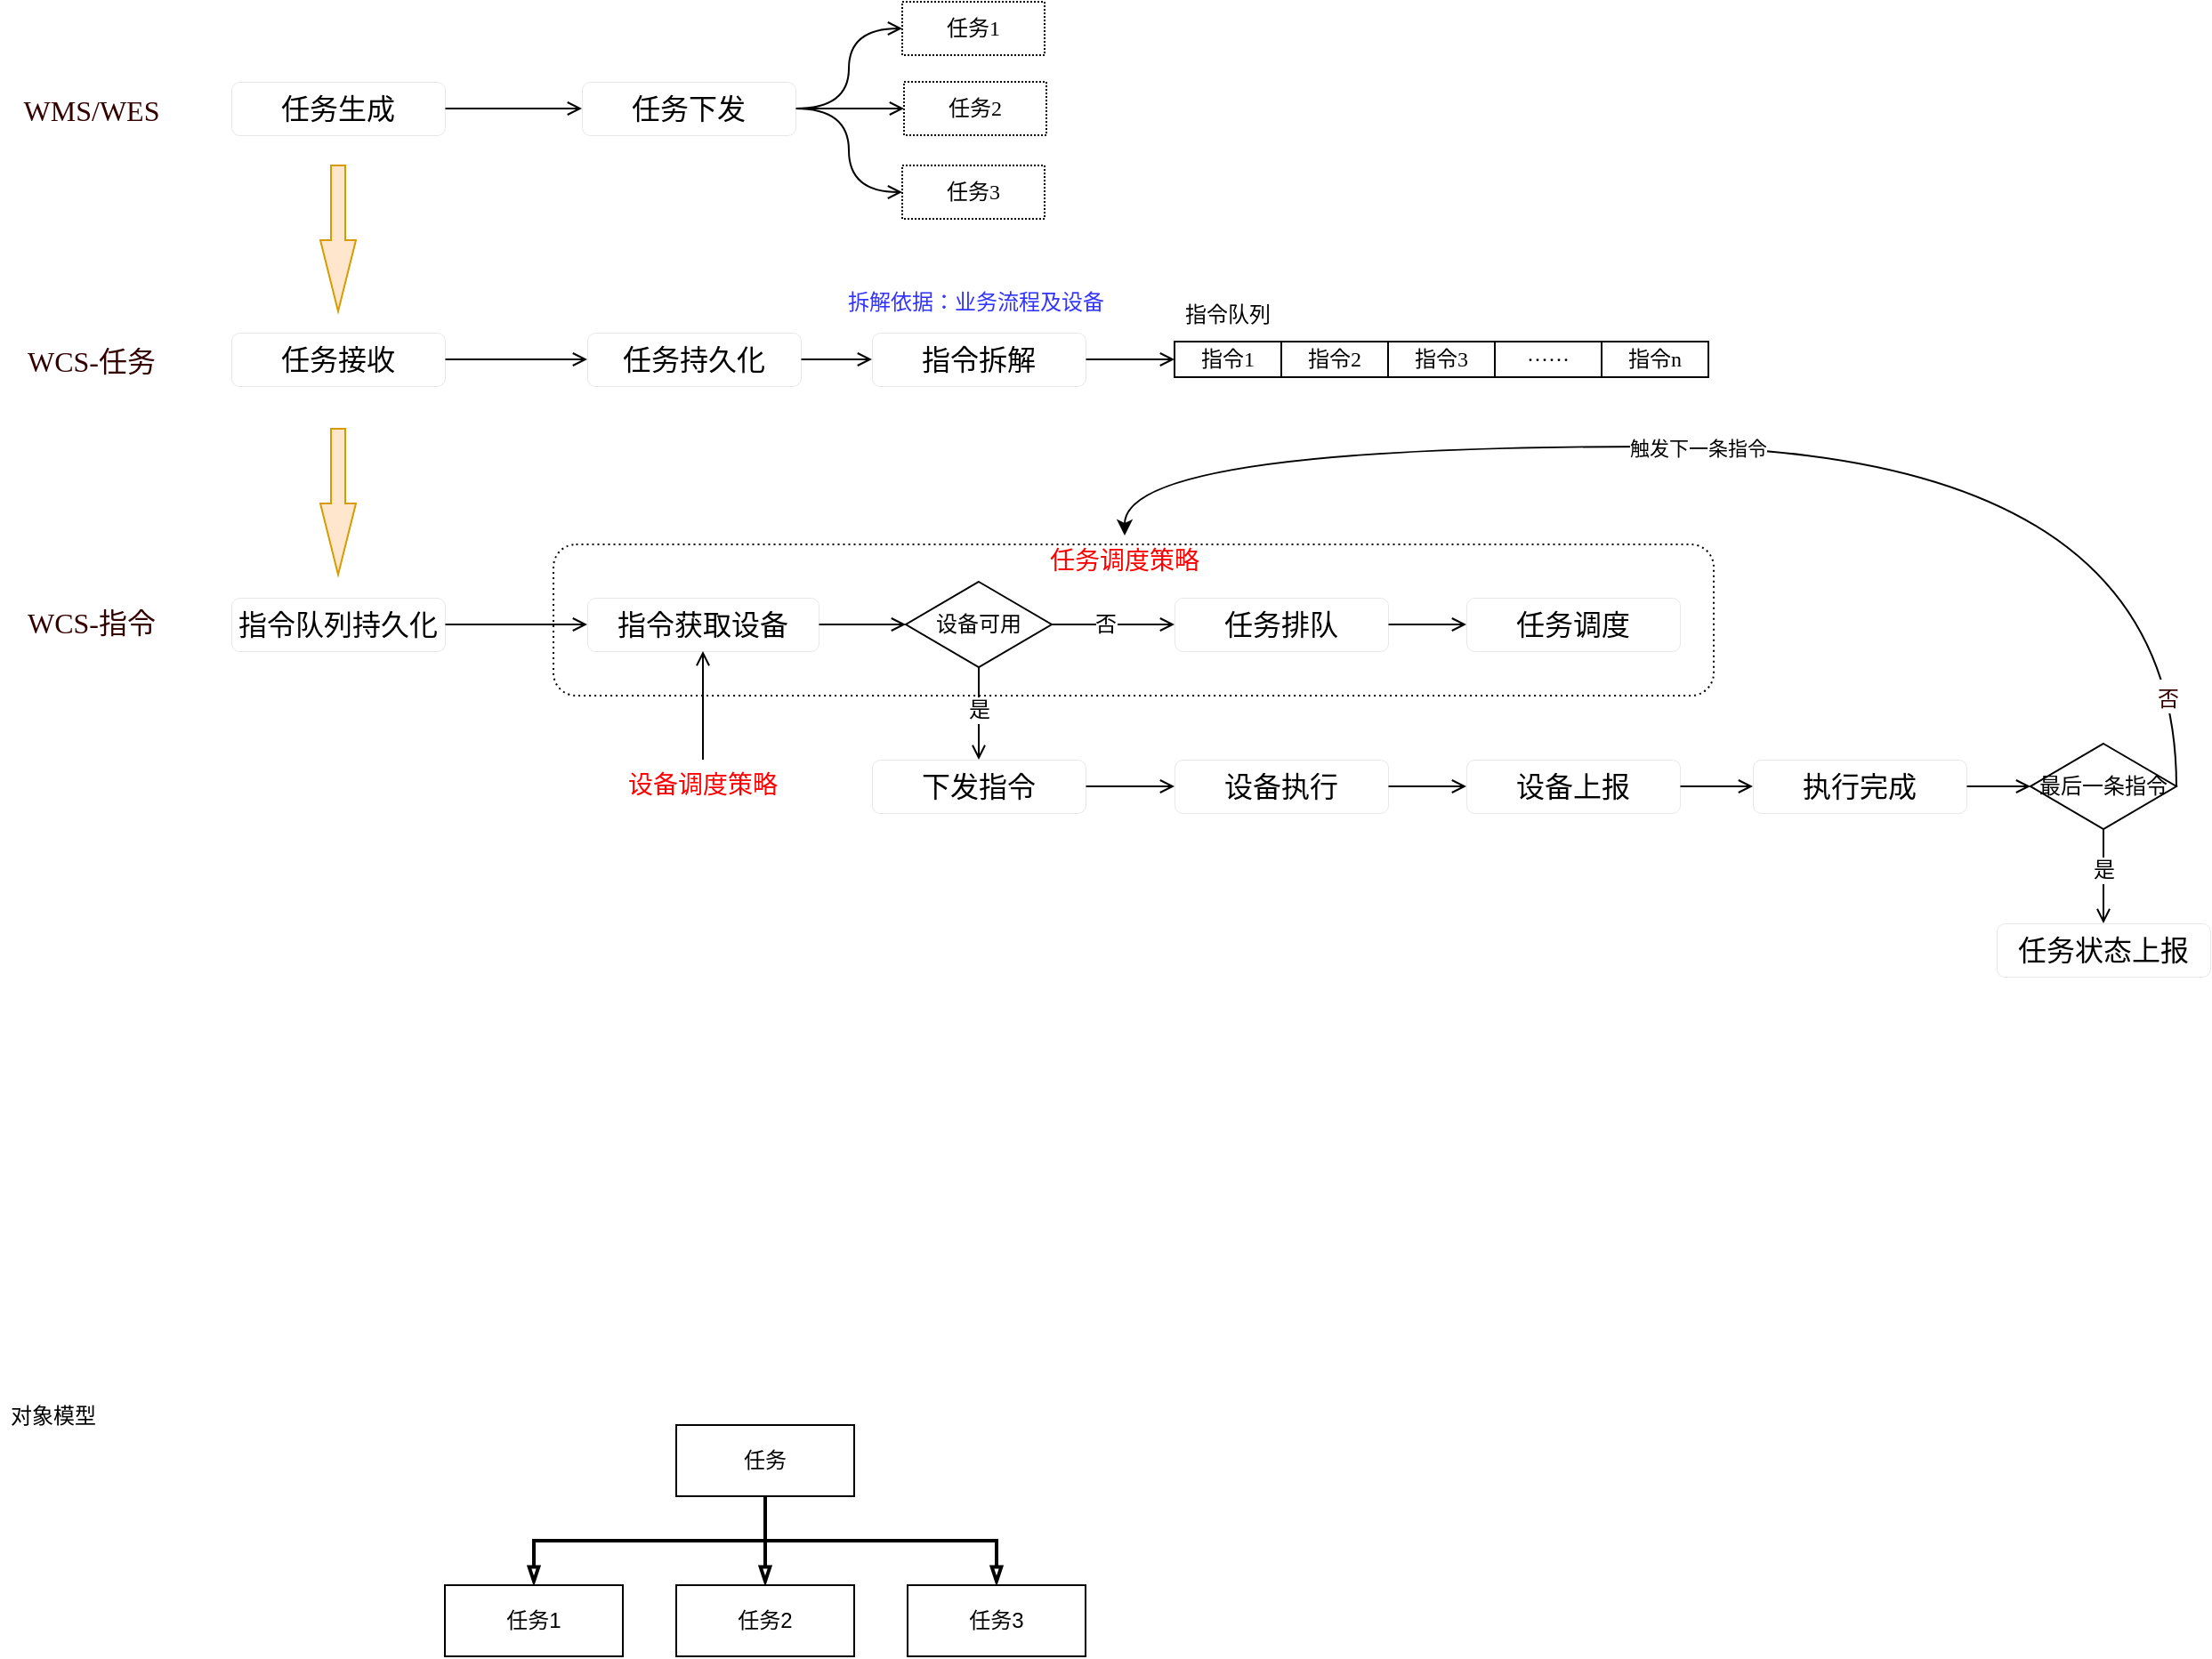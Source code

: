 <mxfile version="20.7.4" type="github">
  <diagram name="Page-1" id="edf60f1a-56cd-e834-aa8a-f176f3a09ee4">
    <mxGraphModel dx="2234" dy="803" grid="1" gridSize="10" guides="1" tooltips="1" connect="1" arrows="1" fold="1" page="0" pageScale="1" pageWidth="1100" pageHeight="850" background="none" math="0" shadow="0">
      <root>
        <mxCell id="0" />
        <mxCell id="1" parent="0" />
        <mxCell id="B9yrI63sCQJKP1Z30c3m-1" value="" style="rounded=1;whiteSpace=wrap;html=1;verticalAlign=middle;strokeWidth=1;fontFamily=Lucida Console;dashed=1;shadow=0;glass=0;dashPattern=1 2;" parent="1" vertex="1">
          <mxGeometry x="-179" y="515" width="652" height="85" as="geometry" />
        </mxCell>
        <mxCell id="B9yrI63sCQJKP1Z30c3m-2" style="edgeStyle=orthogonalEdgeStyle;rounded=0;orthogonalLoop=1;jettySize=auto;html=1;exitX=1;exitY=0.5;exitDx=0;exitDy=0;fontFamily=Lucida Console;fontSize=16;endArrow=open;endFill=0;" parent="1" source="B9yrI63sCQJKP1Z30c3m-3" target="B9yrI63sCQJKP1Z30c3m-7" edge="1">
          <mxGeometry relative="1" as="geometry" />
        </mxCell>
        <mxCell id="B9yrI63sCQJKP1Z30c3m-3" value="&lt;font style=&quot;font-size: 16px;&quot;&gt;任务生成&lt;/font&gt;" style="rounded=1;whiteSpace=wrap;html=1;verticalAlign=middle;strokeWidth=0;fontFamily=Lucida Console;" parent="1" vertex="1">
          <mxGeometry x="-360" y="255" width="120" height="30" as="geometry" />
        </mxCell>
        <mxCell id="B9yrI63sCQJKP1Z30c3m-4" style="edgeStyle=orthogonalEdgeStyle;rounded=0;orthogonalLoop=1;jettySize=auto;html=1;exitX=1;exitY=0.5;exitDx=0;exitDy=0;entryX=0;entryY=0.5;entryDx=0;entryDy=0;fontFamily=Lucida Console;fontSize=12;endArrow=open;endFill=0;curved=1;" parent="1" source="B9yrI63sCQJKP1Z30c3m-7" target="B9yrI63sCQJKP1Z30c3m-8" edge="1">
          <mxGeometry relative="1" as="geometry" />
        </mxCell>
        <mxCell id="B9yrI63sCQJKP1Z30c3m-5" style="edgeStyle=orthogonalEdgeStyle;curved=1;rounded=0;orthogonalLoop=1;jettySize=auto;html=1;exitX=1;exitY=0.5;exitDx=0;exitDy=0;entryX=0;entryY=0.5;entryDx=0;entryDy=0;fontFamily=Lucida Console;fontSize=12;endArrow=open;endFill=0;" parent="1" source="B9yrI63sCQJKP1Z30c3m-7" target="B9yrI63sCQJKP1Z30c3m-9" edge="1">
          <mxGeometry relative="1" as="geometry" />
        </mxCell>
        <mxCell id="B9yrI63sCQJKP1Z30c3m-6" style="edgeStyle=orthogonalEdgeStyle;curved=1;rounded=0;orthogonalLoop=1;jettySize=auto;html=1;exitX=1;exitY=0.5;exitDx=0;exitDy=0;entryX=0;entryY=0.5;entryDx=0;entryDy=0;fontFamily=Lucida Console;fontSize=12;endArrow=open;endFill=0;" parent="1" source="B9yrI63sCQJKP1Z30c3m-7" target="B9yrI63sCQJKP1Z30c3m-10" edge="1">
          <mxGeometry relative="1" as="geometry" />
        </mxCell>
        <mxCell id="B9yrI63sCQJKP1Z30c3m-7" value="&lt;font style=&quot;font-size: 16px;&quot;&gt;任务下发&lt;/font&gt;" style="rounded=1;whiteSpace=wrap;html=1;verticalAlign=middle;strokeWidth=0;fontFamily=Lucida Console;" parent="1" vertex="1">
          <mxGeometry x="-163" y="255" width="120" height="30" as="geometry" />
        </mxCell>
        <mxCell id="B9yrI63sCQJKP1Z30c3m-8" value="&lt;font style=&quot;font-size: 12px;&quot;&gt;任务1&lt;/font&gt;" style="rounded=0;whiteSpace=wrap;html=1;verticalAlign=middle;strokeWidth=1;dashed=1;dashPattern=1 1;fontFamily=Lucida Console;" parent="1" vertex="1">
          <mxGeometry x="17" y="210" width="80" height="30" as="geometry" />
        </mxCell>
        <mxCell id="B9yrI63sCQJKP1Z30c3m-9" value="&lt;font style=&quot;font-size: 12px;&quot;&gt;任务2&lt;/font&gt;" style="rounded=0;whiteSpace=wrap;html=1;verticalAlign=middle;strokeWidth=1;dashed=1;dashPattern=1 1;fontFamily=Lucida Console;" parent="1" vertex="1">
          <mxGeometry x="18" y="255" width="80" height="30" as="geometry" />
        </mxCell>
        <mxCell id="B9yrI63sCQJKP1Z30c3m-10" value="&lt;font style=&quot;font-size: 12px;&quot;&gt;任务3&lt;/font&gt;" style="rounded=0;whiteSpace=wrap;html=1;verticalAlign=middle;strokeWidth=1;dashed=1;dashPattern=1 1;fontFamily=Lucida Console;" parent="1" vertex="1">
          <mxGeometry x="17" y="302" width="80" height="30" as="geometry" />
        </mxCell>
        <mxCell id="B9yrI63sCQJKP1Z30c3m-11" style="edgeStyle=orthogonalEdgeStyle;curved=1;rounded=0;orthogonalLoop=1;jettySize=auto;html=1;exitX=1;exitY=0.5;exitDx=0;exitDy=0;entryX=0;entryY=0.5;entryDx=0;entryDy=0;fontFamily=Lucida Console;fontSize=12;endArrow=open;endFill=0;" parent="1" source="B9yrI63sCQJKP1Z30c3m-12" target="B9yrI63sCQJKP1Z30c3m-14" edge="1">
          <mxGeometry relative="1" as="geometry" />
        </mxCell>
        <mxCell id="B9yrI63sCQJKP1Z30c3m-12" value="&lt;font style=&quot;font-size: 16px;&quot;&gt;任务接收&lt;/font&gt;" style="rounded=1;whiteSpace=wrap;html=1;verticalAlign=middle;strokeWidth=0;fontFamily=Lucida Console;" parent="1" vertex="1">
          <mxGeometry x="-360" y="396" width="120" height="30" as="geometry" />
        </mxCell>
        <mxCell id="B9yrI63sCQJKP1Z30c3m-13" style="edgeStyle=orthogonalEdgeStyle;curved=1;rounded=0;orthogonalLoop=1;jettySize=auto;html=1;exitX=1;exitY=0.5;exitDx=0;exitDy=0;entryX=0;entryY=0.5;entryDx=0;entryDy=0;fontFamily=Lucida Console;fontSize=12;endArrow=open;endFill=0;" parent="1" source="B9yrI63sCQJKP1Z30c3m-14" target="B9yrI63sCQJKP1Z30c3m-16" edge="1">
          <mxGeometry relative="1" as="geometry" />
        </mxCell>
        <mxCell id="B9yrI63sCQJKP1Z30c3m-14" value="&lt;font style=&quot;font-size: 16px;&quot;&gt;任务持久化&lt;/font&gt;" style="rounded=1;whiteSpace=wrap;html=1;verticalAlign=middle;strokeWidth=0;fontFamily=Lucida Console;" parent="1" vertex="1">
          <mxGeometry x="-160" y="396" width="120" height="30" as="geometry" />
        </mxCell>
        <mxCell id="B9yrI63sCQJKP1Z30c3m-15" style="edgeStyle=orthogonalEdgeStyle;curved=1;rounded=0;orthogonalLoop=1;jettySize=auto;html=1;exitX=1;exitY=0.5;exitDx=0;exitDy=0;entryX=0;entryY=0.5;entryDx=0;entryDy=0;fontFamily=Lucida Console;fontSize=12;endArrow=open;endFill=0;" parent="1" source="B9yrI63sCQJKP1Z30c3m-16" target="B9yrI63sCQJKP1Z30c3m-17" edge="1">
          <mxGeometry relative="1" as="geometry" />
        </mxCell>
        <mxCell id="B9yrI63sCQJKP1Z30c3m-16" value="&lt;font style=&quot;font-size: 16px;&quot;&gt;指令拆解&lt;/font&gt;" style="rounded=1;whiteSpace=wrap;html=1;verticalAlign=middle;strokeWidth=0;fontFamily=Lucida Console;" parent="1" vertex="1">
          <mxGeometry y="396" width="120" height="30" as="geometry" />
        </mxCell>
        <mxCell id="B9yrI63sCQJKP1Z30c3m-17" value="&lt;font style=&quot;font-size: 12px;&quot;&gt;指令1&lt;/font&gt;" style="rounded=0;whiteSpace=wrap;html=1;verticalAlign=middle;strokeWidth=1;fontFamily=Lucida Console;" parent="1" vertex="1">
          <mxGeometry x="170" y="401" width="60" height="20" as="geometry" />
        </mxCell>
        <mxCell id="B9yrI63sCQJKP1Z30c3m-18" value="&lt;font style=&quot;font-size: 12px;&quot;&gt;指令2&lt;/font&gt;" style="rounded=0;whiteSpace=wrap;html=1;verticalAlign=middle;strokeWidth=1;fontFamily=Lucida Console;" parent="1" vertex="1">
          <mxGeometry x="230" y="401" width="60" height="20" as="geometry" />
        </mxCell>
        <mxCell id="B9yrI63sCQJKP1Z30c3m-19" value="&lt;font style=&quot;font-size: 12px;&quot;&gt;指令3&lt;/font&gt;" style="rounded=0;whiteSpace=wrap;html=1;verticalAlign=middle;strokeWidth=1;fontFamily=Lucida Console;" parent="1" vertex="1">
          <mxGeometry x="290" y="401" width="60" height="20" as="geometry" />
        </mxCell>
        <mxCell id="B9yrI63sCQJKP1Z30c3m-20" value="&lt;font style=&quot;font-size: 12px;&quot;&gt;······&lt;/font&gt;" style="rounded=0;whiteSpace=wrap;html=1;verticalAlign=middle;strokeWidth=1;fontFamily=Lucida Console;" parent="1" vertex="1">
          <mxGeometry x="350" y="401" width="60" height="20" as="geometry" />
        </mxCell>
        <mxCell id="B9yrI63sCQJKP1Z30c3m-21" value="&lt;font style=&quot;font-size: 12px;&quot;&gt;指令n&lt;/font&gt;" style="rounded=0;whiteSpace=wrap;html=1;verticalAlign=middle;strokeWidth=1;fontFamily=Lucida Console;" parent="1" vertex="1">
          <mxGeometry x="410" y="401" width="60" height="20" as="geometry" />
        </mxCell>
        <mxCell id="B9yrI63sCQJKP1Z30c3m-22" value="指令队列" style="text;html=1;strokeColor=none;fillColor=none;align=center;verticalAlign=middle;whiteSpace=wrap;rounded=0;strokeWidth=1;fontFamily=Lucida Console;fontSize=12;" parent="1" vertex="1">
          <mxGeometry x="170" y="371" width="60" height="30" as="geometry" />
        </mxCell>
        <mxCell id="B9yrI63sCQJKP1Z30c3m-23" style="edgeStyle=orthogonalEdgeStyle;curved=1;rounded=0;orthogonalLoop=1;jettySize=auto;html=1;exitX=1;exitY=0.5;exitDx=0;exitDy=0;entryX=0;entryY=0.5;entryDx=0;entryDy=0;fontFamily=Lucida Console;fontSize=12;endArrow=open;endFill=0;" parent="1" source="B9yrI63sCQJKP1Z30c3m-24" target="B9yrI63sCQJKP1Z30c3m-26" edge="1">
          <mxGeometry relative="1" as="geometry" />
        </mxCell>
        <mxCell id="B9yrI63sCQJKP1Z30c3m-24" value="&lt;font style=&quot;font-size: 16px;&quot;&gt;指令队列持久化&lt;/font&gt;" style="rounded=1;whiteSpace=wrap;html=1;verticalAlign=middle;strokeWidth=0;fontFamily=Lucida Console;" parent="1" vertex="1">
          <mxGeometry x="-360" y="545" width="120" height="30" as="geometry" />
        </mxCell>
        <mxCell id="B9yrI63sCQJKP1Z30c3m-25" style="edgeStyle=orthogonalEdgeStyle;curved=1;rounded=0;orthogonalLoop=1;jettySize=auto;html=1;exitX=1;exitY=0.5;exitDx=0;exitDy=0;entryX=0;entryY=0.5;entryDx=0;entryDy=0;fontFamily=Lucida Console;fontSize=12;endArrow=open;endFill=0;" parent="1" source="B9yrI63sCQJKP1Z30c3m-26" target="B9yrI63sCQJKP1Z30c3m-31" edge="1">
          <mxGeometry relative="1" as="geometry" />
        </mxCell>
        <mxCell id="B9yrI63sCQJKP1Z30c3m-26" value="&lt;font style=&quot;font-size: 16px;&quot;&gt;指令获取设备&lt;/font&gt;" style="rounded=1;whiteSpace=wrap;html=1;verticalAlign=middle;strokeWidth=0;fontFamily=Lucida Console;" parent="1" vertex="1">
          <mxGeometry x="-160" y="545" width="130" height="30" as="geometry" />
        </mxCell>
        <mxCell id="B9yrI63sCQJKP1Z30c3m-27" style="edgeStyle=orthogonalEdgeStyle;curved=1;rounded=0;orthogonalLoop=1;jettySize=auto;html=1;exitX=1;exitY=0.5;exitDx=0;exitDy=0;fontFamily=Lucida Console;fontSize=12;endArrow=open;endFill=0;" parent="1" source="B9yrI63sCQJKP1Z30c3m-31" target="B9yrI63sCQJKP1Z30c3m-33" edge="1">
          <mxGeometry relative="1" as="geometry" />
        </mxCell>
        <mxCell id="B9yrI63sCQJKP1Z30c3m-28" value="否" style="edgeLabel;html=1;align=center;verticalAlign=middle;resizable=0;points=[];fontSize=12;fontFamily=Lucida Console;" parent="B9yrI63sCQJKP1Z30c3m-27" vertex="1" connectable="0">
          <mxGeometry x="-0.136" y="1" relative="1" as="geometry">
            <mxPoint y="1" as="offset" />
          </mxGeometry>
        </mxCell>
        <mxCell id="B9yrI63sCQJKP1Z30c3m-29" style="edgeStyle=orthogonalEdgeStyle;curved=1;rounded=0;orthogonalLoop=1;jettySize=auto;html=1;exitX=0.5;exitY=1;exitDx=0;exitDy=0;fontFamily=Lucida Console;fontSize=12;endArrow=open;endFill=0;" parent="1" source="B9yrI63sCQJKP1Z30c3m-31" target="B9yrI63sCQJKP1Z30c3m-36" edge="1">
          <mxGeometry relative="1" as="geometry" />
        </mxCell>
        <mxCell id="B9yrI63sCQJKP1Z30c3m-30" value="是" style="edgeLabel;html=1;align=center;verticalAlign=middle;resizable=0;points=[];fontSize=12;fontFamily=Lucida Console;" parent="B9yrI63sCQJKP1Z30c3m-29" vertex="1" connectable="0">
          <mxGeometry x="-0.09" y="2" relative="1" as="geometry">
            <mxPoint x="-2" as="offset" />
          </mxGeometry>
        </mxCell>
        <mxCell id="B9yrI63sCQJKP1Z30c3m-31" value="设备可用" style="rhombus;whiteSpace=wrap;html=1;rounded=0;strokeWidth=1;fontFamily=Lucida Console;fontSize=12;" parent="1" vertex="1">
          <mxGeometry x="19" y="536" width="82" height="48" as="geometry" />
        </mxCell>
        <mxCell id="B9yrI63sCQJKP1Z30c3m-32" style="edgeStyle=orthogonalEdgeStyle;curved=1;rounded=0;orthogonalLoop=1;jettySize=auto;html=1;exitX=1;exitY=0.5;exitDx=0;exitDy=0;entryX=0;entryY=0.5;entryDx=0;entryDy=0;fontFamily=Lucida Console;fontSize=12;endArrow=open;endFill=0;" parent="1" source="B9yrI63sCQJKP1Z30c3m-33" target="B9yrI63sCQJKP1Z30c3m-34" edge="1">
          <mxGeometry relative="1" as="geometry" />
        </mxCell>
        <mxCell id="B9yrI63sCQJKP1Z30c3m-33" value="&lt;font style=&quot;font-size: 16px;&quot;&gt;任务排队&lt;/font&gt;" style="rounded=1;whiteSpace=wrap;html=1;verticalAlign=middle;strokeWidth=0;fontFamily=Lucida Console;" parent="1" vertex="1">
          <mxGeometry x="170" y="545" width="120" height="30" as="geometry" />
        </mxCell>
        <mxCell id="B9yrI63sCQJKP1Z30c3m-34" value="&lt;font style=&quot;font-size: 16px;&quot;&gt;任务调度&lt;/font&gt;" style="rounded=1;whiteSpace=wrap;html=1;verticalAlign=middle;strokeWidth=0;fontFamily=Lucida Console;" parent="1" vertex="1">
          <mxGeometry x="334" y="545" width="120" height="30" as="geometry" />
        </mxCell>
        <mxCell id="B9yrI63sCQJKP1Z30c3m-35" style="edgeStyle=orthogonalEdgeStyle;curved=1;rounded=0;orthogonalLoop=1;jettySize=auto;html=1;exitX=1;exitY=0.5;exitDx=0;exitDy=0;entryX=0;entryY=0.5;entryDx=0;entryDy=0;fontFamily=Lucida Console;fontSize=12;endArrow=open;endFill=0;" parent="1" source="B9yrI63sCQJKP1Z30c3m-36" target="B9yrI63sCQJKP1Z30c3m-38" edge="1">
          <mxGeometry relative="1" as="geometry" />
        </mxCell>
        <mxCell id="B9yrI63sCQJKP1Z30c3m-36" value="&lt;font style=&quot;font-size: 16px;&quot;&gt;下发指令&lt;/font&gt;" style="rounded=1;whiteSpace=wrap;html=1;verticalAlign=middle;strokeWidth=0;fontFamily=Lucida Console;" parent="1" vertex="1">
          <mxGeometry y="636" width="120" height="30" as="geometry" />
        </mxCell>
        <mxCell id="B9yrI63sCQJKP1Z30c3m-37" style="edgeStyle=orthogonalEdgeStyle;curved=1;rounded=0;orthogonalLoop=1;jettySize=auto;html=1;exitX=1;exitY=0.5;exitDx=0;exitDy=0;entryX=0;entryY=0.5;entryDx=0;entryDy=0;fontFamily=Lucida Console;fontSize=12;endArrow=open;endFill=0;" parent="1" source="B9yrI63sCQJKP1Z30c3m-38" target="B9yrI63sCQJKP1Z30c3m-40" edge="1">
          <mxGeometry relative="1" as="geometry" />
        </mxCell>
        <mxCell id="B9yrI63sCQJKP1Z30c3m-38" value="&lt;font style=&quot;font-size: 16px;&quot;&gt;设备执行&lt;/font&gt;" style="rounded=1;whiteSpace=wrap;html=1;verticalAlign=middle;strokeWidth=0;fontFamily=Lucida Console;" parent="1" vertex="1">
          <mxGeometry x="170" y="636" width="120" height="30" as="geometry" />
        </mxCell>
        <mxCell id="B9yrI63sCQJKP1Z30c3m-39" style="edgeStyle=orthogonalEdgeStyle;curved=1;rounded=0;orthogonalLoop=1;jettySize=auto;html=1;exitX=1;exitY=0.5;exitDx=0;exitDy=0;entryX=0;entryY=0.5;entryDx=0;entryDy=0;fontFamily=Lucida Console;fontSize=12;endArrow=open;endFill=0;" parent="1" source="B9yrI63sCQJKP1Z30c3m-40" target="B9yrI63sCQJKP1Z30c3m-42" edge="1">
          <mxGeometry relative="1" as="geometry" />
        </mxCell>
        <mxCell id="B9yrI63sCQJKP1Z30c3m-40" value="&lt;font style=&quot;font-size: 16px;&quot;&gt;设备上报&lt;/font&gt;" style="rounded=1;whiteSpace=wrap;html=1;verticalAlign=middle;strokeWidth=0;fontFamily=Lucida Console;" parent="1" vertex="1">
          <mxGeometry x="334" y="636" width="120" height="30" as="geometry" />
        </mxCell>
        <mxCell id="B9yrI63sCQJKP1Z30c3m-41" style="edgeStyle=orthogonalEdgeStyle;curved=1;rounded=0;orthogonalLoop=1;jettySize=auto;html=1;exitX=1;exitY=0.5;exitDx=0;exitDy=0;fontFamily=Lucida Console;fontSize=12;endArrow=open;endFill=0;" parent="1" source="B9yrI63sCQJKP1Z30c3m-42" target="B9yrI63sCQJKP1Z30c3m-47" edge="1">
          <mxGeometry relative="1" as="geometry" />
        </mxCell>
        <mxCell id="B9yrI63sCQJKP1Z30c3m-42" value="&lt;font style=&quot;font-size: 16px;&quot;&gt;执行完成&lt;/font&gt;" style="rounded=1;whiteSpace=wrap;html=1;verticalAlign=middle;strokeWidth=0;fontFamily=Lucida Console;" parent="1" vertex="1">
          <mxGeometry x="495" y="636" width="120" height="30" as="geometry" />
        </mxCell>
        <mxCell id="B9yrI63sCQJKP1Z30c3m-43" style="edgeStyle=orthogonalEdgeStyle;curved=1;rounded=0;orthogonalLoop=1;jettySize=auto;html=1;exitX=0.5;exitY=1;exitDx=0;exitDy=0;entryX=0.5;entryY=0;entryDx=0;entryDy=0;fontFamily=Lucida Console;fontSize=12;endArrow=open;endFill=0;" parent="1" source="B9yrI63sCQJKP1Z30c3m-47" target="B9yrI63sCQJKP1Z30c3m-48" edge="1">
          <mxGeometry relative="1" as="geometry" />
        </mxCell>
        <mxCell id="B9yrI63sCQJKP1Z30c3m-44" value="是" style="edgeLabel;html=1;align=center;verticalAlign=middle;resizable=0;points=[];fontSize=12;fontFamily=Lucida Console;" parent="B9yrI63sCQJKP1Z30c3m-43" vertex="1" connectable="0">
          <mxGeometry x="-0.137" relative="1" as="geometry">
            <mxPoint as="offset" />
          </mxGeometry>
        </mxCell>
        <mxCell id="B9yrI63sCQJKP1Z30c3m-45" style="edgeStyle=orthogonalEdgeStyle;curved=1;rounded=0;orthogonalLoop=1;jettySize=auto;html=1;exitX=1;exitY=0.5;exitDx=0;exitDy=0;entryX=0.5;entryY=0;entryDx=0;entryDy=0;strokeWidth=1;fontFamily=Lucida Console;fontSize=16;fontColor=#3333FF;endArrow=classic;endFill=1;" parent="1" source="B9yrI63sCQJKP1Z30c3m-47" target="B9yrI63sCQJKP1Z30c3m-50" edge="1">
          <mxGeometry relative="1" as="geometry">
            <Array as="points">
              <mxPoint x="733" y="460" />
              <mxPoint x="142" y="460" />
            </Array>
          </mxGeometry>
        </mxCell>
        <mxCell id="B9yrI63sCQJKP1Z30c3m-46" value="&lt;font color=&quot;#330000&quot; style=&quot;font-size: 12px;&quot;&gt;否&lt;/font&gt;" style="edgeLabel;html=1;align=center;verticalAlign=middle;resizable=0;points=[];fontSize=16;fontFamily=Lucida Console;fontColor=#3333FF;" parent="B9yrI63sCQJKP1Z30c3m-45" vertex="1" connectable="0">
          <mxGeometry x="-0.889" y="5" relative="1" as="geometry">
            <mxPoint y="-5" as="offset" />
          </mxGeometry>
        </mxCell>
        <mxCell id="_zQ-AfZV-65REH8LVejj-1" value="触发下一条指令" style="edgeLabel;html=1;align=center;verticalAlign=middle;resizable=0;points=[];" vertex="1" connectable="0" parent="B9yrI63sCQJKP1Z30c3m-45">
          <mxGeometry x="0.106" y="1" relative="1" as="geometry">
            <mxPoint as="offset" />
          </mxGeometry>
        </mxCell>
        <mxCell id="B9yrI63sCQJKP1Z30c3m-47" value="最后一条指令" style="rhombus;whiteSpace=wrap;html=1;rounded=0;strokeWidth=1;fontFamily=Lucida Console;fontSize=12;" parent="1" vertex="1">
          <mxGeometry x="651" y="627" width="82" height="48" as="geometry" />
        </mxCell>
        <mxCell id="B9yrI63sCQJKP1Z30c3m-48" value="&lt;font style=&quot;font-size: 16px;&quot;&gt;任务状态上报&lt;/font&gt;" style="rounded=1;whiteSpace=wrap;html=1;verticalAlign=middle;strokeWidth=0;fontFamily=Lucida Console;" parent="1" vertex="1">
          <mxGeometry x="632" y="728" width="120" height="30" as="geometry" />
        </mxCell>
        <mxCell id="B9yrI63sCQJKP1Z30c3m-49" value="&lt;font color=&quot;#3333ff&quot; style=&quot;font-size: 12px;&quot;&gt;拆解依据：业务流程及设备&lt;/font&gt;" style="rounded=1;whiteSpace=wrap;html=1;verticalAlign=middle;strokeWidth=1;fontFamily=Lucida Console;dashed=1;strokeColor=none;" parent="1" vertex="1">
          <mxGeometry x="-17.5" y="364" width="151" height="29" as="geometry" />
        </mxCell>
        <mxCell id="B9yrI63sCQJKP1Z30c3m-50" value="&lt;font style=&quot;font-size: 14px;&quot; color=&quot;#ff0000&quot;&gt;任务调度策略&lt;/font&gt;" style="text;html=1;strokeColor=none;fillColor=none;align=center;verticalAlign=middle;whiteSpace=wrap;rounded=0;dashed=1;strokeWidth=1;fontFamily=Lucida Console;fontSize=12;" parent="1" vertex="1">
          <mxGeometry x="97" y="510" width="90" height="30" as="geometry" />
        </mxCell>
        <mxCell id="B9yrI63sCQJKP1Z30c3m-51" style="edgeStyle=orthogonalEdgeStyle;curved=1;rounded=0;orthogonalLoop=1;jettySize=auto;html=1;exitX=0.5;exitY=0;exitDx=0;exitDy=0;entryX=0.5;entryY=1;entryDx=0;entryDy=0;fontFamily=Lucida Console;fontSize=14;fontColor=#FF0000;endArrow=open;endFill=0;" parent="1" source="B9yrI63sCQJKP1Z30c3m-52" target="B9yrI63sCQJKP1Z30c3m-26" edge="1">
          <mxGeometry relative="1" as="geometry" />
        </mxCell>
        <mxCell id="B9yrI63sCQJKP1Z30c3m-52" value="&lt;font style=&quot;font-size: 14px;&quot; color=&quot;#ff0000&quot;&gt;设备调度策略&lt;/font&gt;" style="text;html=1;strokeColor=none;fillColor=none;align=center;verticalAlign=middle;whiteSpace=wrap;rounded=0;dashed=1;strokeWidth=1;fontFamily=Lucida Console;fontSize=12;" parent="1" vertex="1">
          <mxGeometry x="-140" y="636" width="90" height="30" as="geometry" />
        </mxCell>
        <mxCell id="B9yrI63sCQJKP1Z30c3m-53" value="&lt;font style=&quot;font-size: 16px;&quot; color=&quot;#330000&quot;&gt;WMS/WES&lt;/font&gt;" style="text;html=1;strokeColor=none;fillColor=none;align=center;verticalAlign=middle;whiteSpace=wrap;rounded=0;shadow=0;glass=0;sketch=0;strokeWidth=1;fontFamily=Lucida Console;fontSize=14;fontColor=#FF0000;" parent="1" vertex="1">
          <mxGeometry x="-484" y="251" width="91" height="40" as="geometry" />
        </mxCell>
        <mxCell id="B9yrI63sCQJKP1Z30c3m-54" value="&lt;font style=&quot;font-size: 16px;&quot; color=&quot;#330000&quot;&gt;WCS-任务&lt;/font&gt;" style="text;html=1;strokeColor=none;fillColor=none;align=center;verticalAlign=middle;whiteSpace=wrap;rounded=0;shadow=0;glass=0;sketch=0;strokeWidth=1;fontFamily=Lucida Console;fontSize=14;fontColor=#FF0000;" parent="1" vertex="1">
          <mxGeometry x="-484" y="392" width="91" height="40" as="geometry" />
        </mxCell>
        <mxCell id="B9yrI63sCQJKP1Z30c3m-55" value="&lt;font style=&quot;font-size: 16px;&quot; color=&quot;#330000&quot;&gt;WCS-指令&lt;/font&gt;" style="text;html=1;strokeColor=none;fillColor=none;align=center;verticalAlign=middle;whiteSpace=wrap;rounded=0;shadow=0;glass=0;sketch=0;strokeWidth=1;fontFamily=Lucida Console;fontSize=14;fontColor=#FF0000;" parent="1" vertex="1">
          <mxGeometry x="-484" y="538.5" width="91" height="40" as="geometry" />
        </mxCell>
        <mxCell id="_zQ-AfZV-65REH8LVejj-3" value="" style="html=1;shadow=0;dashed=0;align=center;verticalAlign=middle;shape=mxgraph.arrows2.arrow;dy=0.6;dx=40;direction=south;notch=0;fillColor=#ffe6cc;strokeColor=#d79b00;" vertex="1" parent="1">
          <mxGeometry x="-310" y="302" width="20" height="82" as="geometry" />
        </mxCell>
        <mxCell id="_zQ-AfZV-65REH8LVejj-4" value="" style="html=1;shadow=0;dashed=0;align=center;verticalAlign=middle;shape=mxgraph.arrows2.arrow;dy=0.6;dx=40;direction=south;notch=0;fillColor=#ffe6cc;strokeColor=#d79b00;" vertex="1" parent="1">
          <mxGeometry x="-310" y="450" width="20" height="82" as="geometry" />
        </mxCell>
        <mxCell id="_zQ-AfZV-65REH8LVejj-5" value="对象模型" style="text;html=1;strokeColor=none;fillColor=none;align=center;verticalAlign=middle;whiteSpace=wrap;rounded=0;" vertex="1" parent="1">
          <mxGeometry x="-490" y="990" width="60" height="30" as="geometry" />
        </mxCell>
        <mxCell id="_zQ-AfZV-65REH8LVejj-10" style="edgeStyle=orthogonalEdgeStyle;rounded=0;orthogonalLoop=1;jettySize=auto;html=1;exitX=0.5;exitY=1;exitDx=0;exitDy=0;entryX=0.5;entryY=0;entryDx=0;entryDy=0;strokeWidth=2;endArrow=blockThin;endFill=0;" edge="1" parent="1" source="_zQ-AfZV-65REH8LVejj-6" target="_zQ-AfZV-65REH8LVejj-7">
          <mxGeometry relative="1" as="geometry" />
        </mxCell>
        <mxCell id="_zQ-AfZV-65REH8LVejj-11" style="edgeStyle=orthogonalEdgeStyle;rounded=0;orthogonalLoop=1;jettySize=auto;html=1;exitX=0.5;exitY=1;exitDx=0;exitDy=0;strokeWidth=2;endArrow=blockThin;endFill=0;" edge="1" parent="1" source="_zQ-AfZV-65REH8LVejj-6" target="_zQ-AfZV-65REH8LVejj-8">
          <mxGeometry relative="1" as="geometry" />
        </mxCell>
        <mxCell id="_zQ-AfZV-65REH8LVejj-12" style="edgeStyle=orthogonalEdgeStyle;rounded=0;orthogonalLoop=1;jettySize=auto;html=1;exitX=0.5;exitY=1;exitDx=0;exitDy=0;strokeWidth=2;endArrow=blockThin;endFill=0;" edge="1" parent="1" source="_zQ-AfZV-65REH8LVejj-6" target="_zQ-AfZV-65REH8LVejj-9">
          <mxGeometry relative="1" as="geometry" />
        </mxCell>
        <mxCell id="_zQ-AfZV-65REH8LVejj-6" value="任务" style="rounded=0;whiteSpace=wrap;html=1;" vertex="1" parent="1">
          <mxGeometry x="-110" y="1010" width="100" height="40" as="geometry" />
        </mxCell>
        <mxCell id="_zQ-AfZV-65REH8LVejj-7" value="任务1" style="rounded=0;whiteSpace=wrap;html=1;" vertex="1" parent="1">
          <mxGeometry x="-240" y="1100" width="100" height="40" as="geometry" />
        </mxCell>
        <mxCell id="_zQ-AfZV-65REH8LVejj-8" value="任务2" style="rounded=0;whiteSpace=wrap;html=1;" vertex="1" parent="1">
          <mxGeometry x="-110" y="1100" width="100" height="40" as="geometry" />
        </mxCell>
        <mxCell id="_zQ-AfZV-65REH8LVejj-9" value="任务3" style="rounded=0;whiteSpace=wrap;html=1;" vertex="1" parent="1">
          <mxGeometry x="20" y="1100" width="100" height="40" as="geometry" />
        </mxCell>
      </root>
    </mxGraphModel>
  </diagram>
</mxfile>
